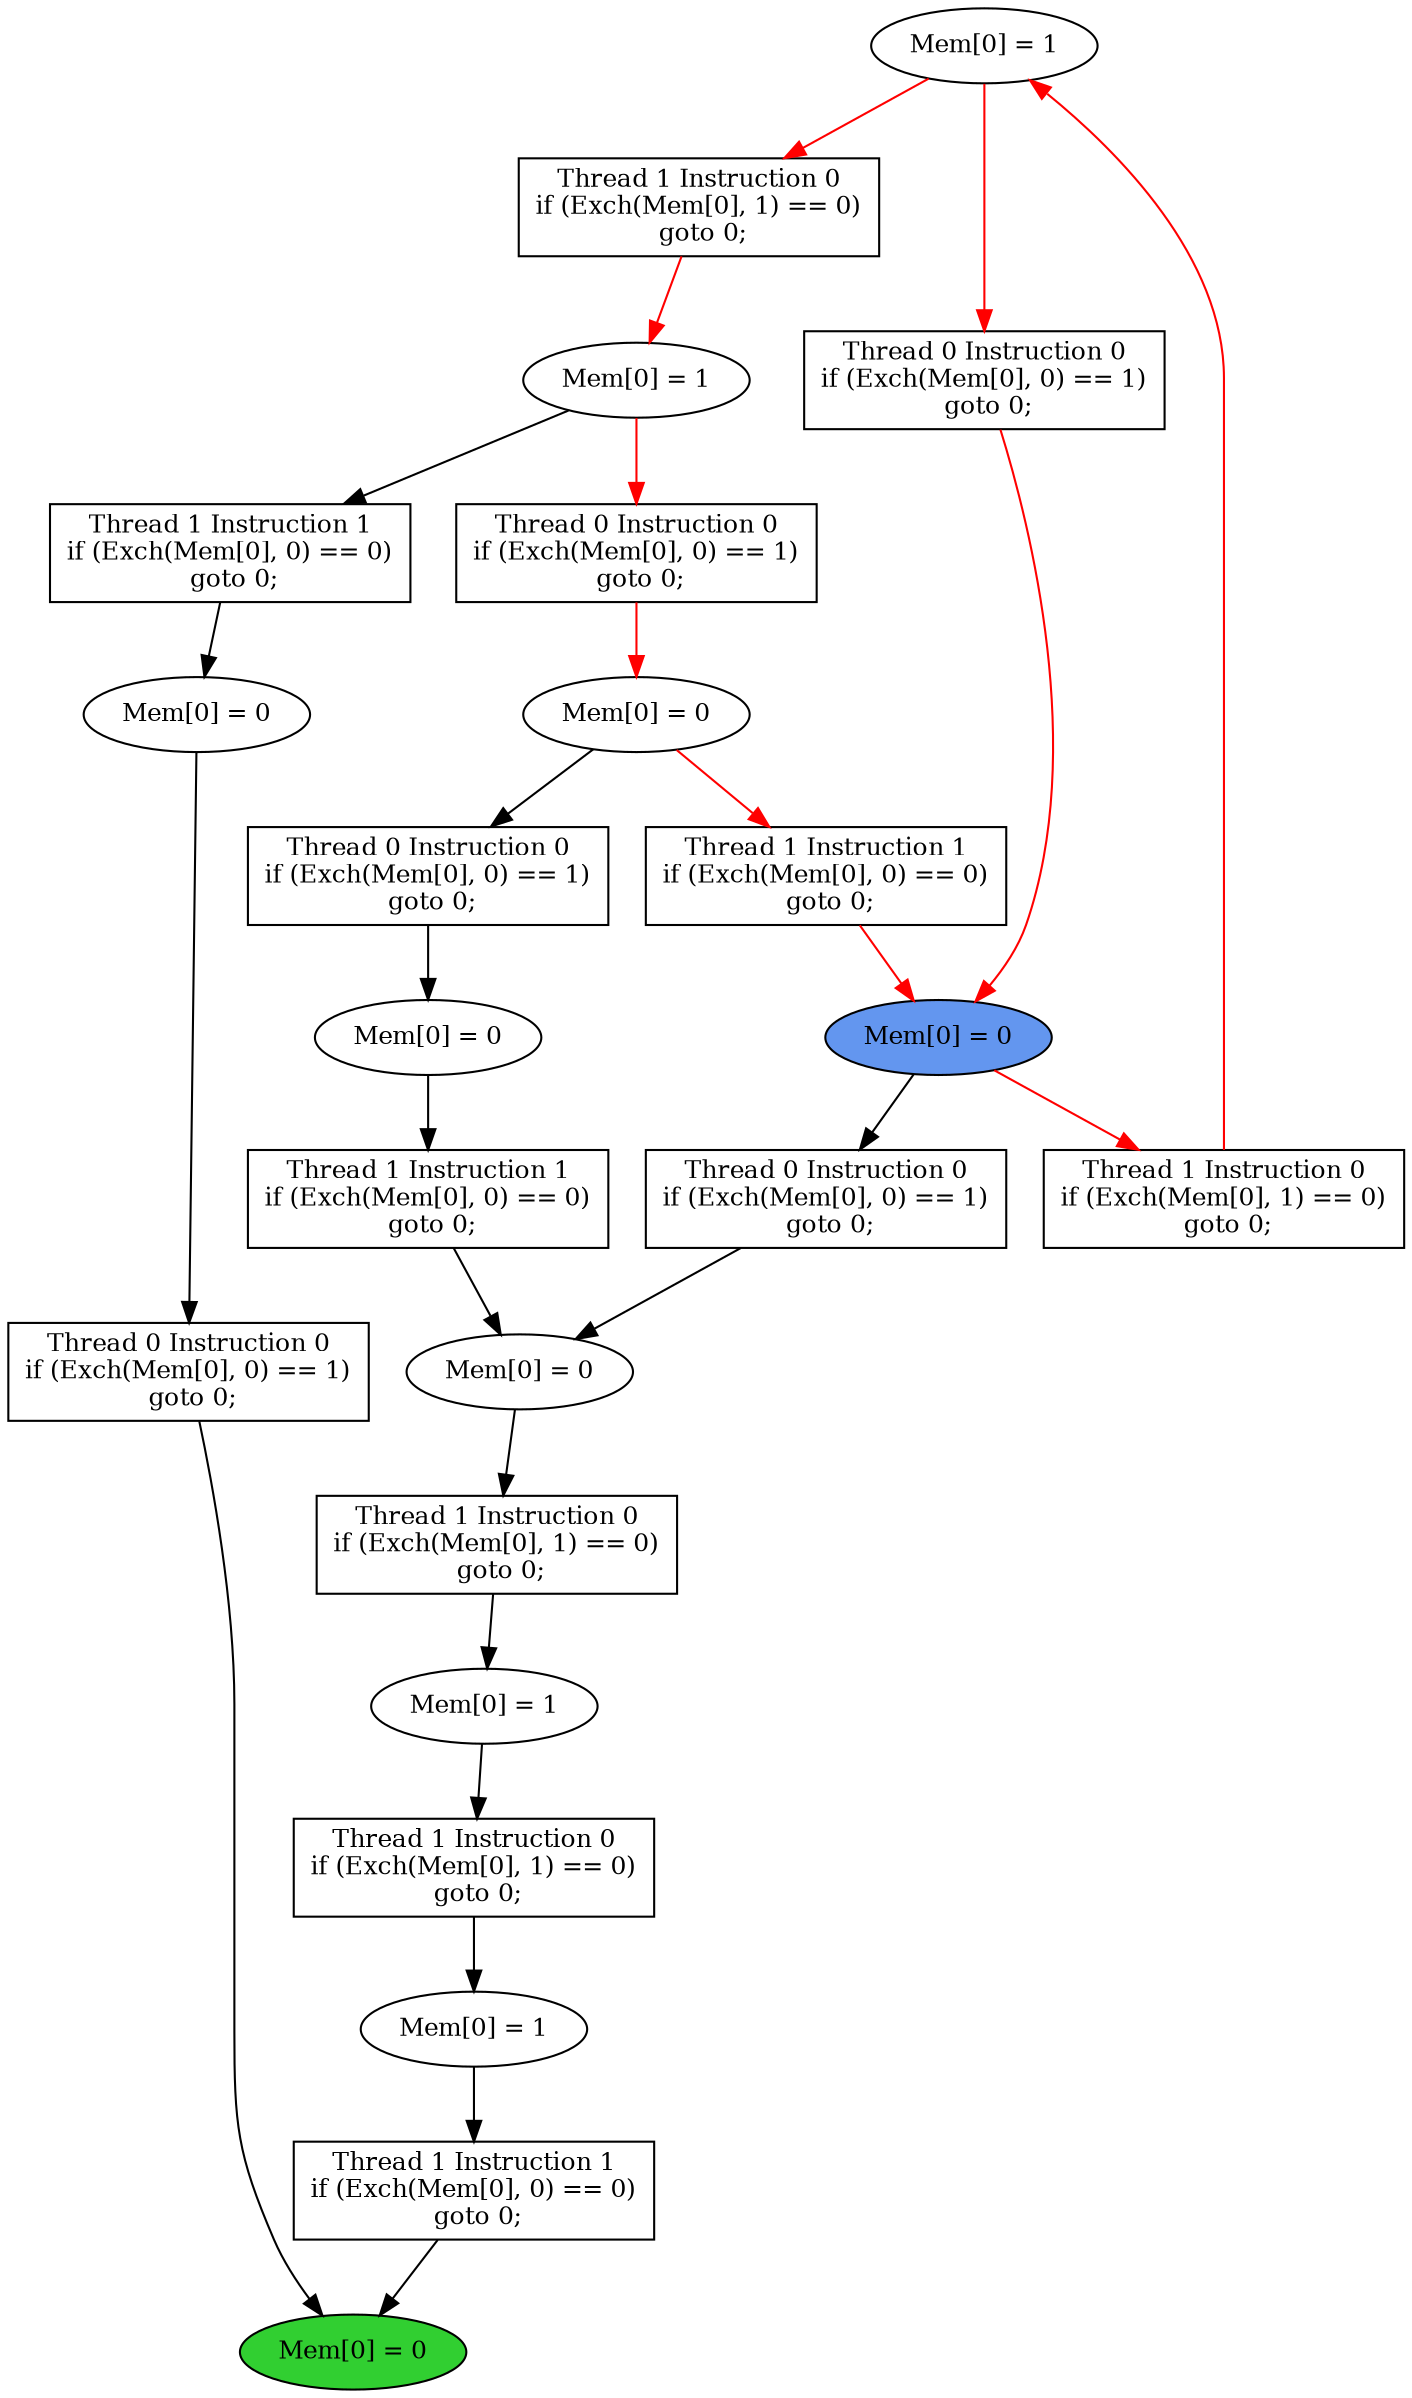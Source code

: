 digraph "graph" {
graph [fontsize=12]
node [fontsize=12]
edge [fontsize=12]
rankdir=TB;
"N19" -> "N8" [uuid = "<A0, END$0>", color = "#000000", fontcolor = "#ffffff", style = "solid", label = "", dir = "forward", weight = "1"]
"N18" -> "N14" [uuid = "<A1, S7>", color = "#000000", fontcolor = "#ffffff", style = "solid", label = "", dir = "forward", weight = "1"]
"N15" -> "N14" [uuid = "<A2, S7>", color = "#000000", fontcolor = "#ffffff", style = "solid", label = "", dir = "forward", weight = "1"]
"N21" -> "N20" [uuid = "<A3, S0>", color = "#000000", fontcolor = "#ffffff", style = "solid", label = "", dir = "forward", weight = "1"]
"N26" -> "N24" [uuid = "<A4, START$0>", color = "#ff0000", fontcolor = "#ffffff", style = "solid", label = "", dir = "forward", weight = "1"]
"N17" -> "N16" [uuid = "<A5, S6>", color = "#000000", fontcolor = "#ffffff", style = "solid", label = "", dir = "forward", weight = "1"]
"N28" -> "N27" [uuid = "<A6, S5>", color = "#ff0000", fontcolor = "#ffffff", style = "solid", label = "", dir = "forward", weight = "1"]
"N25" -> "N24" [uuid = "<A7, START$0>", color = "#ff0000", fontcolor = "#ffffff", style = "solid", label = "", dir = "forward", weight = "1"]
"N13" -> "N12" [uuid = "<A8, S4>", color = "#000000", fontcolor = "#ffffff", style = "solid", label = "", dir = "forward", weight = "1"]
"N30" -> "N29" [uuid = "<A9, S3>", color = "#ff0000", fontcolor = "#ffffff", style = "solid", label = "", dir = "forward", weight = "1"]
"N33" -> "N23" [uuid = "<A10, S2>", color = "#ff0000", fontcolor = "#ffffff", style = "solid", label = "", dir = "back", weight = "1"]
"N11" -> "N10" [uuid = "<A11, S1>", color = "#000000", fontcolor = "#ffffff", style = "solid", label = "", dir = "forward", weight = "1"]
"N9" -> "N8" [uuid = "<A12, END$0>", color = "#000000", fontcolor = "#ffffff", style = "solid", label = "", dir = "forward", weight = "1"]
"N20" -> "N19" [uuid = "<A0, S0>", color = "#000000", fontcolor = "#ffffff", style = "solid", label = "", dir = "forward", weight = "1"]
"N24" -> "N18" [uuid = "<A1, START$0>", color = "#000000", fontcolor = "#ffffff", style = "solid", label = "", dir = "forward", weight = "1"]
"N16" -> "N15" [uuid = "<A2, S6>", color = "#000000", fontcolor = "#ffffff", style = "solid", label = "", dir = "forward", weight = "1"]
"N29" -> "N21" [uuid = "<A3, S3>", color = "#000000", fontcolor = "#ffffff", style = "solid", label = "", dir = "forward", weight = "1"]
"N27" -> "N26" [uuid = "<A4, S5>", color = "#ff0000", fontcolor = "#ffffff", style = "solid", label = "", dir = "forward", weight = "1"]
"N27" -> "N17" [uuid = "<A5, S5>", color = "#000000", fontcolor = "#ffffff", style = "solid", label = "", dir = "forward", weight = "1"]
"N29" -> "N28" [uuid = "<A6, S3>", color = "#ff0000", fontcolor = "#ffffff", style = "solid", label = "", dir = "forward", weight = "1"]
"N33" -> "N25" [uuid = "<A7, S2>", color = "#ff0000", fontcolor = "#ffffff", style = "solid", label = "", dir = "forward", weight = "1"]
"N14" -> "N13" [uuid = "<A8, S7>", color = "#000000", fontcolor = "#ffffff", style = "solid", label = "", dir = "forward", weight = "1"]
"N33" -> "N30" [uuid = "<A9, S2>", color = "#ff0000", fontcolor = "#ffffff", style = "solid", label = "", dir = "forward", weight = "1"]
"N24" -> "N23" [uuid = "<A10, START$0>", color = "#ff0000", fontcolor = "#ffffff", style = "solid", label = "", dir = "forward", weight = "1"]
"N12" -> "N11" [uuid = "<A11, S4>", color = "#000000", fontcolor = "#ffffff", style = "solid", label = "", dir = "forward", weight = "1"]
"N10" -> "N9" [uuid = "<A12, S1>", color = "#000000", fontcolor = "#ffffff", style = "solid", label = "", dir = "forward", weight = "1"]
"N8" [uuid="END$0", label="Mem[0] = 0", fillcolor = "#31cf31", fontcolor = "#000000", shape = "ellipse", style = "filled, solid"]
"N9" [uuid="A12", label="Thread 1 Instruction 1
if (Exch(Mem[0], 0) == 0)
 goto 0;", fillcolor = "#ffffff", fontcolor = "#000000", shape = "box", style = "filled, solid"]
"N10" [uuid="S1", label="Mem[0] = 1", fillcolor = "#ffffff", fontcolor = "#000000", shape = "ellipse", style = "filled, solid"]
"N11" [uuid="A11", label="Thread 1 Instruction 0
if (Exch(Mem[0], 1) == 0)
 goto 0;", fillcolor = "#ffffff", fontcolor = "#000000", shape = "box", style = "filled, solid"]
"N12" [uuid="S4", label="Mem[0] = 1", fillcolor = "#ffffff", fontcolor = "#000000", shape = "ellipse", style = "filled, solid"]
"N13" [uuid="A8", label="Thread 1 Instruction 0
if (Exch(Mem[0], 1) == 0)
 goto 0;", fillcolor = "#ffffff", fontcolor = "#000000", shape = "box", style = "filled, solid"]
"N14" [uuid="S7", label="Mem[0] = 0", fillcolor = "#ffffff", fontcolor = "#000000", shape = "ellipse", style = "filled, solid"]
"N15" [uuid="A2", label="Thread 1 Instruction 1
if (Exch(Mem[0], 0) == 0)
 goto 0;", fillcolor = "#ffffff", fontcolor = "#000000", shape = "box", style = "filled, solid"]
"N16" [uuid="S6", label="Mem[0] = 0", fillcolor = "#ffffff", fontcolor = "#000000", shape = "ellipse", style = "filled, solid"]
"N17" [uuid="A5", label="Thread 0 Instruction 0
if (Exch(Mem[0], 0) == 1)
 goto 0;", fillcolor = "#ffffff", fontcolor = "#000000", shape = "box", style = "filled, solid"]
"N18" [uuid="A1", label="Thread 0 Instruction 0
if (Exch(Mem[0], 0) == 1)
 goto 0;", fillcolor = "#ffffff", fontcolor = "#000000", shape = "box", style = "filled, solid"]
"N19" [uuid="A0", label="Thread 0 Instruction 0
if (Exch(Mem[0], 0) == 1)
 goto 0;", fillcolor = "#ffffff", fontcolor = "#000000", shape = "box", style = "filled, solid"]
"N20" [uuid="S0", label="Mem[0] = 0", fillcolor = "#ffffff", fontcolor = "#000000", shape = "ellipse", style = "filled, solid"]
"N21" [uuid="A3", label="Thread 1 Instruction 1
if (Exch(Mem[0], 0) == 0)
 goto 0;", fillcolor = "#ffffff", fontcolor = "#000000", shape = "box", style = "filled, solid"]
"N23" [uuid="A10", label="Thread 1 Instruction 0
if (Exch(Mem[0], 1) == 0)
 goto 0;", fillcolor = "#ffffff", fontcolor = "#000000", shape = "box", style = "filled, solid"]
"N24" [uuid="START$0", label="Mem[0] = 0", fillcolor = "#6396ef", fontcolor = "#000000", shape = "ellipse", style = "filled, solid"]
"N25" [uuid="A7", label="Thread 0 Instruction 0
if (Exch(Mem[0], 0) == 1)
 goto 0;", fillcolor = "#ffffff", fontcolor = "#000000", shape = "box", style = "filled, solid"]
"N26" [uuid="A4", label="Thread 1 Instruction 1
if (Exch(Mem[0], 0) == 0)
 goto 0;", fillcolor = "#ffffff", fontcolor = "#000000", shape = "box", style = "filled, solid"]
"N27" [uuid="S5", label="Mem[0] = 0", fillcolor = "#ffffff", fontcolor = "#000000", shape = "ellipse", style = "filled, solid"]
"N28" [uuid="A6", label="Thread 0 Instruction 0
if (Exch(Mem[0], 0) == 1)
 goto 0;", fillcolor = "#ffffff", fontcolor = "#000000", shape = "box", style = "filled, solid"]
"N29" [uuid="S3", label="Mem[0] = 1", fillcolor = "#ffffff", fontcolor = "#000000", shape = "ellipse", style = "filled, solid"]
"N30" [uuid="A9", label="Thread 1 Instruction 0
if (Exch(Mem[0], 1) == 0)
 goto 0;", fillcolor = "#ffffff", fontcolor = "#000000", shape = "box", style = "filled, solid"]
"N33" [uuid="S2", label="Mem[0] = 1", fillcolor = "#ffffff", fontcolor = "#000000", shape = "ellipse", style = "filled, solid"]
}